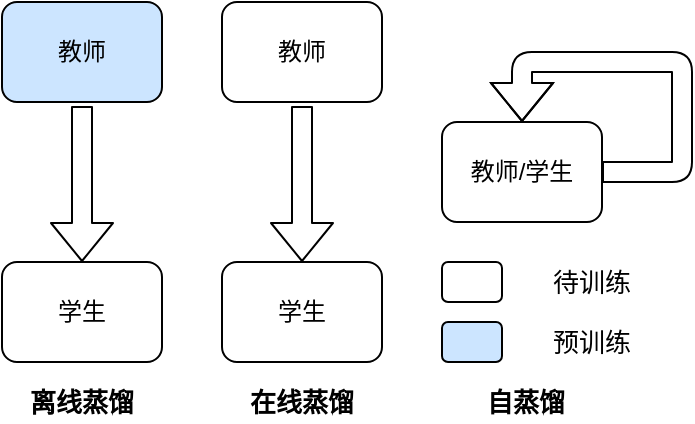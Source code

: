 <mxfile version="14.7.3" type="github">
  <diagram id="vbi7nE3dzQboV_EjsajQ" name="第 1 页">
    <mxGraphModel dx="1727" dy="856" grid="1" gridSize="10" guides="1" tooltips="1" connect="1" arrows="1" fold="1" page="1" pageScale="1" pageWidth="850" pageHeight="1100" math="0" shadow="0">
      <root>
        <mxCell id="0" />
        <mxCell id="1" parent="0" />
        <mxCell id="9pZoL8t0_pukpKfw8_Pr-1" value="教师" style="rounded=1;whiteSpace=wrap;html=1;fillColor=#CCE5FF;" parent="1" vertex="1">
          <mxGeometry x="130" y="270" width="80" height="50" as="geometry" />
        </mxCell>
        <mxCell id="9pZoL8t0_pukpKfw8_Pr-2" value="学生" style="rounded=1;whiteSpace=wrap;html=1;fillColor=none;" parent="1" vertex="1">
          <mxGeometry x="130" y="400" width="80" height="50" as="geometry" />
        </mxCell>
        <mxCell id="9pZoL8t0_pukpKfw8_Pr-3" value="" style="shape=flexArrow;endArrow=classic;html=1;gradientColor=#FF0000;gradientDirection=north;" parent="1" edge="1">
          <mxGeometry width="50" height="50" relative="1" as="geometry">
            <mxPoint x="170" y="322" as="sourcePoint" />
            <mxPoint x="170" y="400" as="targetPoint" />
          </mxGeometry>
        </mxCell>
        <mxCell id="9pZoL8t0_pukpKfw8_Pr-4" value="教师" style="rounded=1;whiteSpace=wrap;html=1;fillColor=none;" parent="1" vertex="1">
          <mxGeometry x="240" y="270" width="80" height="50" as="geometry" />
        </mxCell>
        <mxCell id="9pZoL8t0_pukpKfw8_Pr-5" value="学生" style="rounded=1;whiteSpace=wrap;html=1;fillColor=none;" parent="1" vertex="1">
          <mxGeometry x="240" y="400" width="80" height="50" as="geometry" />
        </mxCell>
        <mxCell id="9pZoL8t0_pukpKfw8_Pr-6" value="" style="shape=flexArrow;endArrow=classic;html=1;gradientColor=#FF0000;gradientDirection=north;" parent="1" edge="1">
          <mxGeometry width="50" height="50" relative="1" as="geometry">
            <mxPoint x="280" y="322" as="sourcePoint" />
            <mxPoint x="280" y="400" as="targetPoint" />
          </mxGeometry>
        </mxCell>
        <mxCell id="9pZoL8t0_pukpKfw8_Pr-7" value="教师/学生" style="rounded=1;whiteSpace=wrap;html=1;gradientColor=#FFE599;gradientDirection=north;fillColor=none;" parent="1" vertex="1">
          <mxGeometry x="350" y="330" width="80" height="50" as="geometry" />
        </mxCell>
        <mxCell id="9pZoL8t0_pukpKfw8_Pr-10" value="离线蒸馏" style="text;html=1;strokeColor=none;align=center;verticalAlign=middle;whiteSpace=wrap;rounded=0;fontStyle=1;fontSize=13;" parent="1" vertex="1">
          <mxGeometry x="135" y="460" width="70" height="20" as="geometry" />
        </mxCell>
        <mxCell id="9pZoL8t0_pukpKfw8_Pr-13" value="在线蒸馏" style="text;html=1;strokeColor=none;align=center;verticalAlign=middle;whiteSpace=wrap;rounded=0;fontStyle=1;fontSize=13;" parent="1" vertex="1">
          <mxGeometry x="246.25" y="460" width="67.5" height="20" as="geometry" />
        </mxCell>
        <mxCell id="9pZoL8t0_pukpKfw8_Pr-17" style="edgeStyle=orthogonalEdgeStyle;orthogonalLoop=1;jettySize=auto;html=1;exitX=1;exitY=0.5;exitDx=0;exitDy=0;entryX=0.5;entryY=0;entryDx=0;entryDy=0;gradientColor=#FF0000;fontSize=11;rounded=1;gradientDirection=south;shape=flexArrow;" parent="1" source="9pZoL8t0_pukpKfw8_Pr-7" target="9pZoL8t0_pukpKfw8_Pr-7" edge="1">
          <mxGeometry relative="1" as="geometry">
            <Array as="points">
              <mxPoint x="470" y="355" />
              <mxPoint x="470" y="300" />
              <mxPoint x="390" y="300" />
            </Array>
          </mxGeometry>
        </mxCell>
        <mxCell id="9pZoL8t0_pukpKfw8_Pr-18" value="" style="rounded=1;whiteSpace=wrap;html=1;fontSize=13;fillColor=none;" parent="1" vertex="1">
          <mxGeometry x="350" y="400" width="30" height="20" as="geometry" />
        </mxCell>
        <mxCell id="9pZoL8t0_pukpKfw8_Pr-19" value="待训练" style="text;html=1;strokeColor=none;align=center;verticalAlign=middle;whiteSpace=wrap;rounded=0;fontSize=13;" parent="1" vertex="1">
          <mxGeometry x="400" y="400" width="50" height="20" as="geometry" />
        </mxCell>
        <mxCell id="9pZoL8t0_pukpKfw8_Pr-20" value="" style="rounded=1;whiteSpace=wrap;html=1;fontSize=13;fillColor=#CCE5FF;" parent="1" vertex="1">
          <mxGeometry x="350" y="430" width="30" height="20" as="geometry" />
        </mxCell>
        <mxCell id="9pZoL8t0_pukpKfw8_Pr-21" value="预训练" style="text;html=1;strokeColor=none;align=center;verticalAlign=middle;whiteSpace=wrap;rounded=0;fontSize=13;" parent="1" vertex="1">
          <mxGeometry x="400" y="430" width="50" height="20" as="geometry" />
        </mxCell>
        <mxCell id="Pvv92ykvPLmRYvfeOCuv-1" value="自蒸馏" style="text;html=1;strokeColor=none;align=center;verticalAlign=middle;whiteSpace=wrap;rounded=0;fontStyle=1;fontSize=13;" vertex="1" parent="1">
          <mxGeometry x="358" y="460" width="67.5" height="20" as="geometry" />
        </mxCell>
      </root>
    </mxGraphModel>
  </diagram>
</mxfile>

